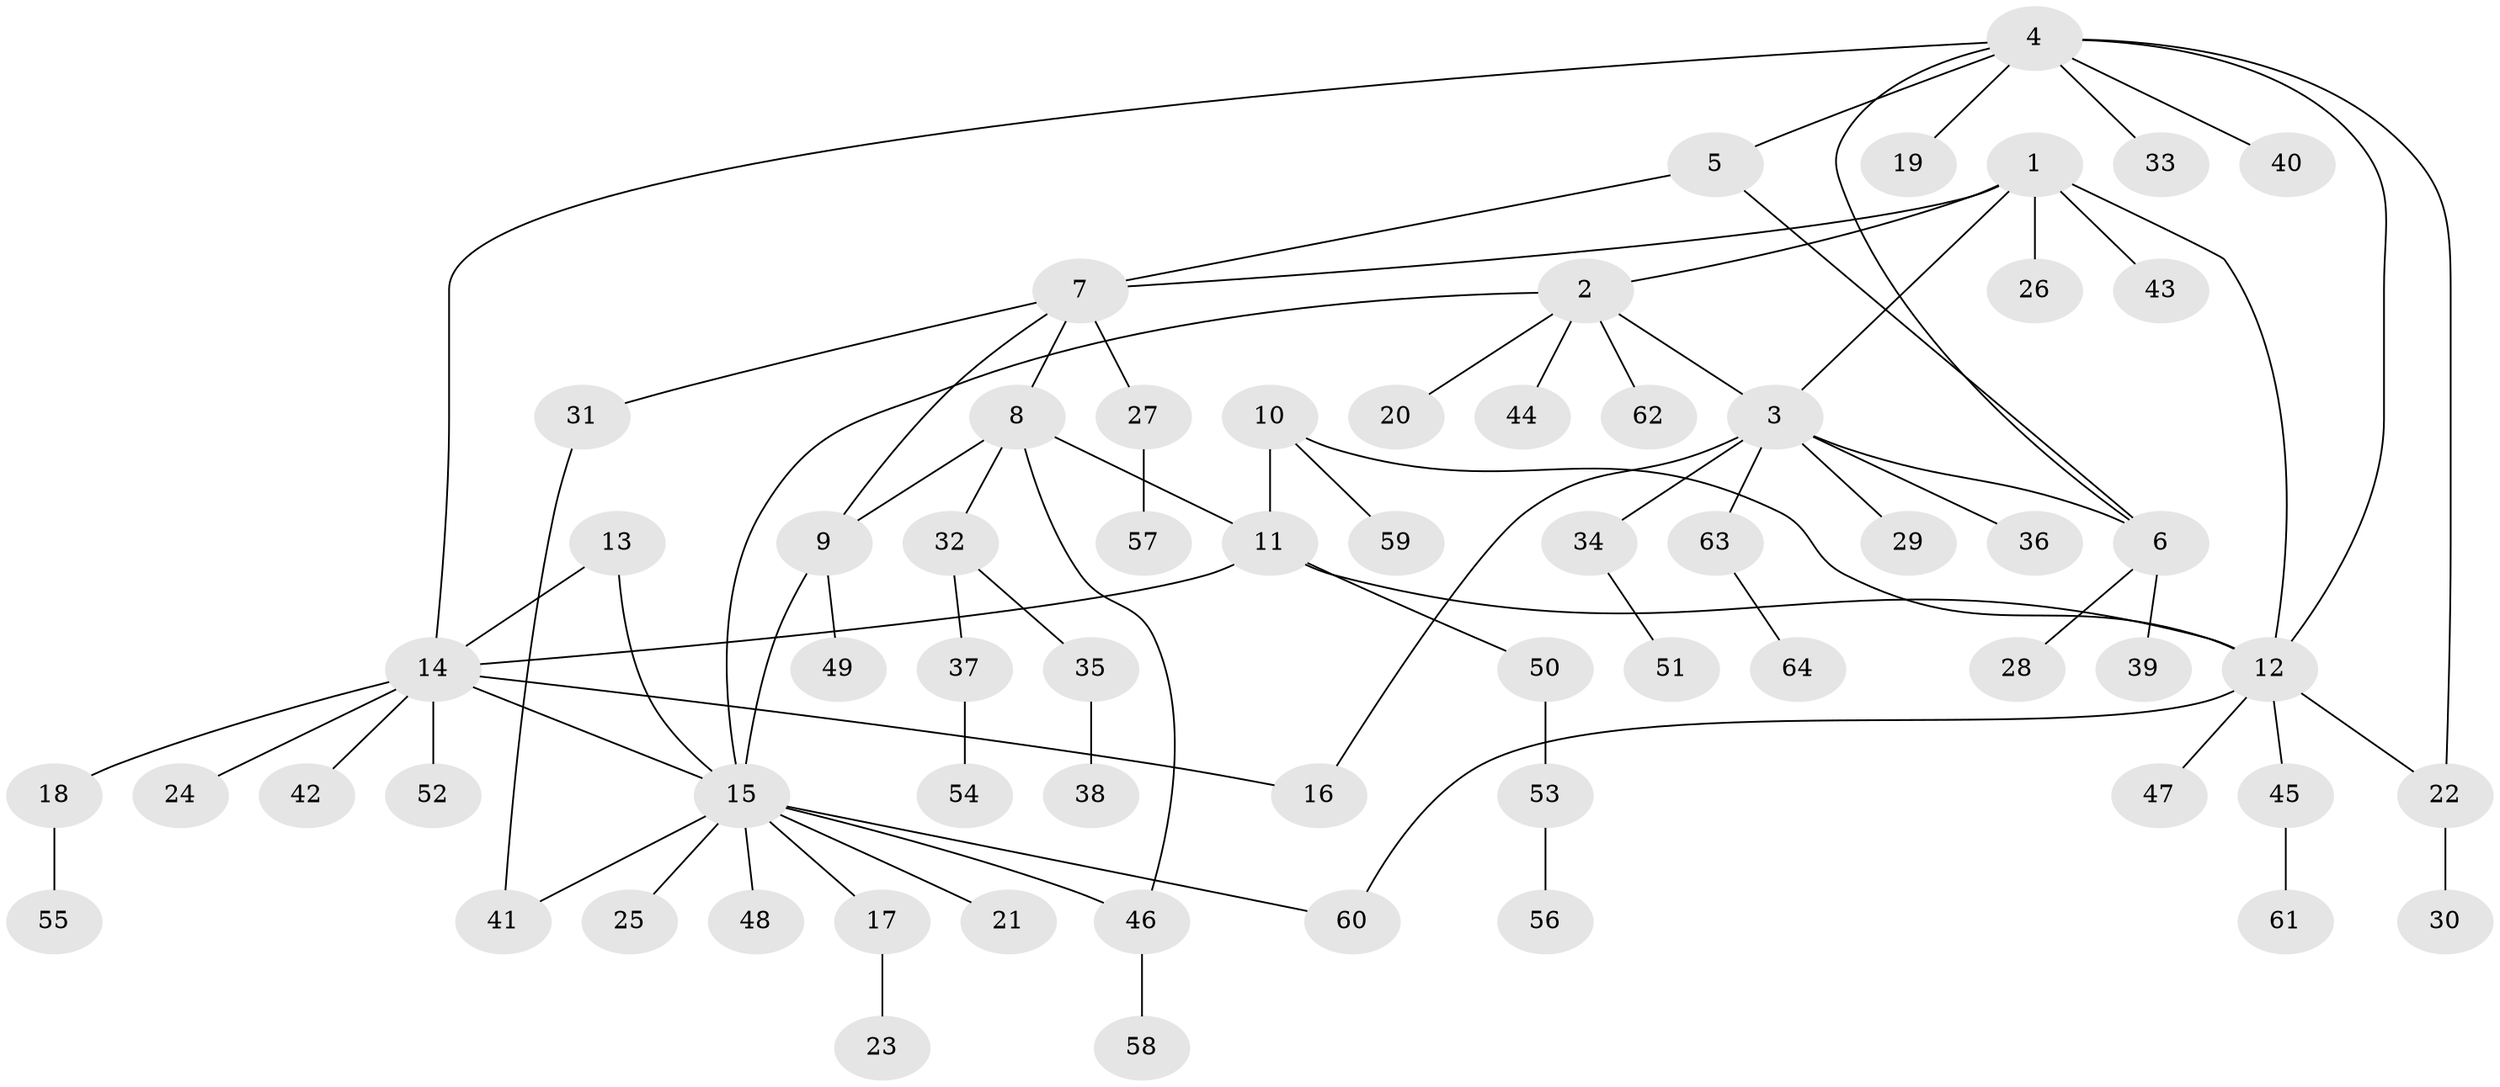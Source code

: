 // Generated by graph-tools (version 1.1) at 2025/50/03/09/25 03:50:33]
// undirected, 64 vertices, 79 edges
graph export_dot {
graph [start="1"]
  node [color=gray90,style=filled];
  1;
  2;
  3;
  4;
  5;
  6;
  7;
  8;
  9;
  10;
  11;
  12;
  13;
  14;
  15;
  16;
  17;
  18;
  19;
  20;
  21;
  22;
  23;
  24;
  25;
  26;
  27;
  28;
  29;
  30;
  31;
  32;
  33;
  34;
  35;
  36;
  37;
  38;
  39;
  40;
  41;
  42;
  43;
  44;
  45;
  46;
  47;
  48;
  49;
  50;
  51;
  52;
  53;
  54;
  55;
  56;
  57;
  58;
  59;
  60;
  61;
  62;
  63;
  64;
  1 -- 2;
  1 -- 3;
  1 -- 7;
  1 -- 12;
  1 -- 26;
  1 -- 43;
  2 -- 3;
  2 -- 15;
  2 -- 20;
  2 -- 44;
  2 -- 62;
  3 -- 6;
  3 -- 16;
  3 -- 29;
  3 -- 34;
  3 -- 36;
  3 -- 63;
  4 -- 5;
  4 -- 6;
  4 -- 12;
  4 -- 14;
  4 -- 19;
  4 -- 22;
  4 -- 33;
  4 -- 40;
  5 -- 6;
  5 -- 7;
  6 -- 28;
  6 -- 39;
  7 -- 8;
  7 -- 9;
  7 -- 27;
  7 -- 31;
  8 -- 9;
  8 -- 11;
  8 -- 32;
  8 -- 46;
  9 -- 15;
  9 -- 49;
  10 -- 11;
  10 -- 12;
  10 -- 59;
  11 -- 12;
  11 -- 14;
  11 -- 50;
  12 -- 22;
  12 -- 45;
  12 -- 47;
  12 -- 60;
  13 -- 14;
  13 -- 15;
  14 -- 15;
  14 -- 16;
  14 -- 18;
  14 -- 24;
  14 -- 42;
  14 -- 52;
  15 -- 17;
  15 -- 21;
  15 -- 25;
  15 -- 41;
  15 -- 46;
  15 -- 48;
  15 -- 60;
  17 -- 23;
  18 -- 55;
  22 -- 30;
  27 -- 57;
  31 -- 41;
  32 -- 35;
  32 -- 37;
  34 -- 51;
  35 -- 38;
  37 -- 54;
  45 -- 61;
  46 -- 58;
  50 -- 53;
  53 -- 56;
  63 -- 64;
}
